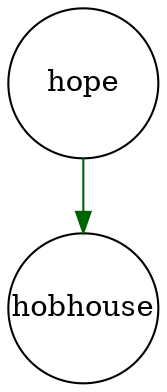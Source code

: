 digraph fullagr_hope_hobhouse { 
 K=0.6 
 "hope" -> { "hobhouse" } [color="darkgreen", arrowhead="normal", penwidth=1, href="#242"]; 
 "hope" [shape="circle", fixedsize="true", height=1, width=1, style="filled", fillcolor="white", href="#hope"]; 
 "hobhouse" [shape="circle", fixedsize="true", height=1, width=1, style="filled", fillcolor="white", href="#hobhouse"]; 

}